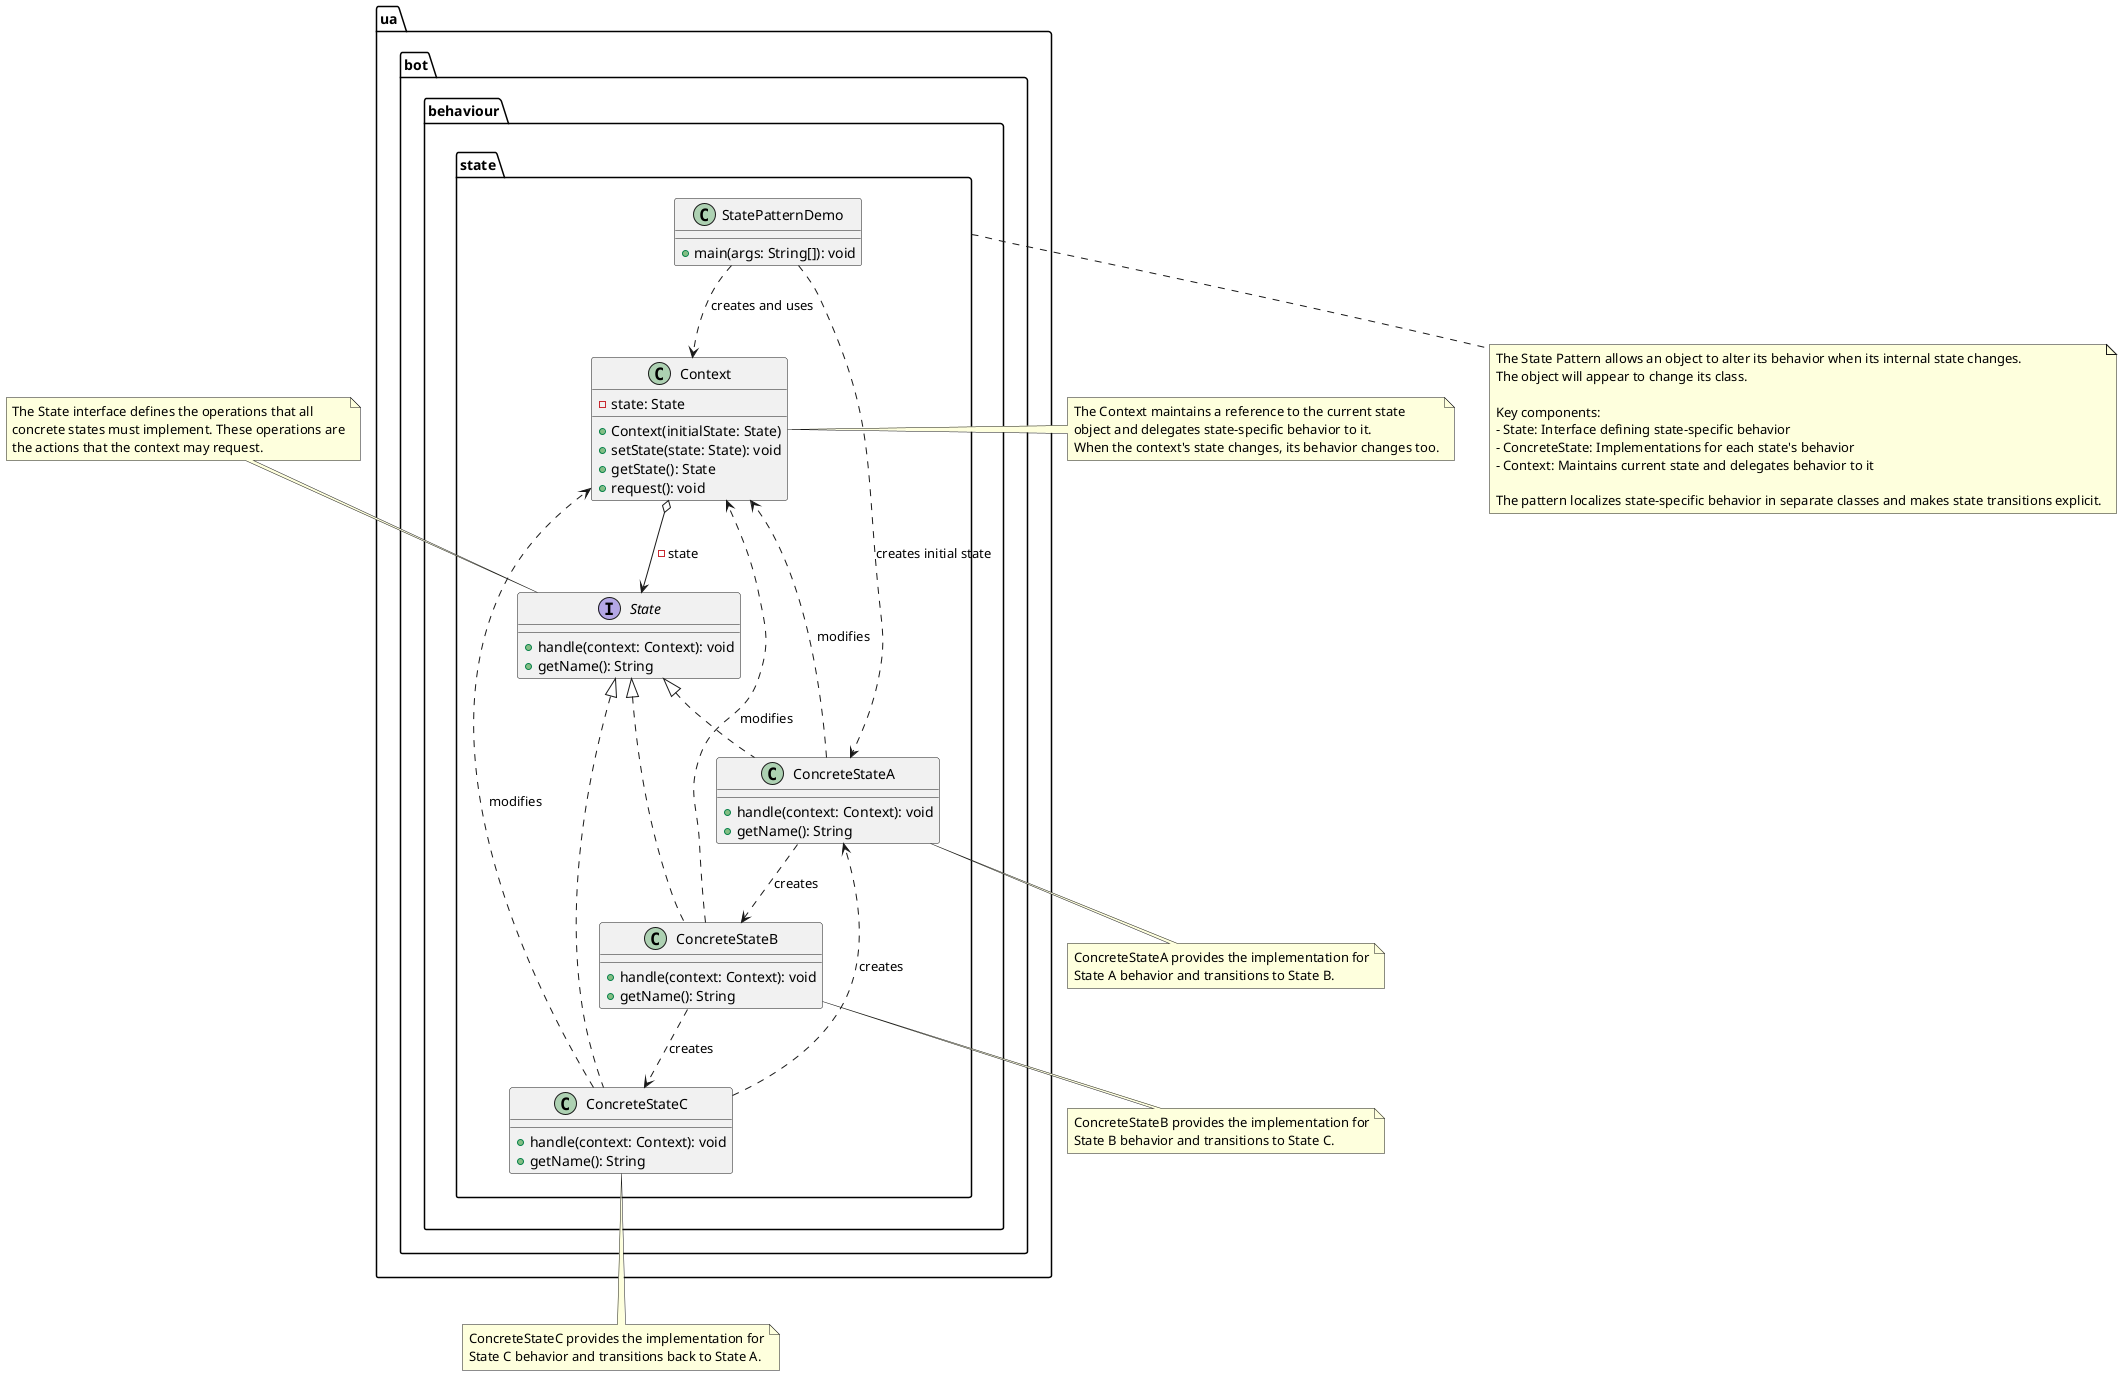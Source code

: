 @startuml State Pattern

package "ua.bot.behaviour.state" {
    ' State interface and implementations
    interface "State" {
        +handle(context: Context): void
        +getName(): String
    }
    
    class "ConcreteStateA" {
        +handle(context: Context): void
        +getName(): String
    }
    
    class "ConcreteStateB" {
        +handle(context: Context): void
        +getName(): String
    }
    
    class "ConcreteStateC" {
        +handle(context: Context): void
        +getName(): String
    }
    
    ' Context class
    class "Context" {
        -state: State
        +Context(initialState: State)
        +setState(state: State): void
        +getState(): State
        +request(): void
    }
    
    ' Client
    class "StatePatternDemo" {
        +main(args: String[]): void
    }
    
    ' Relationships
    State <|.. ConcreteStateA
    State <|.. ConcreteStateB
    State <|.. ConcreteStateC
    
    Context o--> State : -state
    
    ConcreteStateA ..> Context : modifies
    ConcreteStateB ..> Context : modifies
    ConcreteStateC ..> Context : modifies
    
    ConcreteStateA ..> ConcreteStateB : creates
    ConcreteStateB ..> ConcreteStateC : creates
    ConcreteStateC ..> ConcreteStateA : creates
    
    StatePatternDemo ..> Context : creates and uses
    StatePatternDemo ..> ConcreteStateA : creates initial state
}

note top of State
  The State interface defines the operations that all
  concrete states must implement. These operations are
  the actions that the context may request.
end note

note right of Context
  The Context maintains a reference to the current state
  object and delegates state-specific behavior to it.
  When the context's state changes, its behavior changes too.
end note

note bottom of ConcreteStateA
  ConcreteStateA provides the implementation for
  State A behavior and transitions to State B.
end note

note bottom of ConcreteStateB
  ConcreteStateB provides the implementation for
  State B behavior and transitions to State C.
end note

note bottom of ConcreteStateC
  ConcreteStateC provides the implementation for
  State C behavior and transitions back to State A.
end note

note bottom of ua.bot.behaviour.state
  The State Pattern allows an object to alter its behavior when its internal state changes.
  The object will appear to change its class.
  
  Key components:
  - State: Interface defining state-specific behavior
  - ConcreteState: Implementations for each state's behavior
  - Context: Maintains current state and delegates behavior to it
  
  The pattern localizes state-specific behavior in separate classes and makes state transitions explicit.
end note

@enduml

